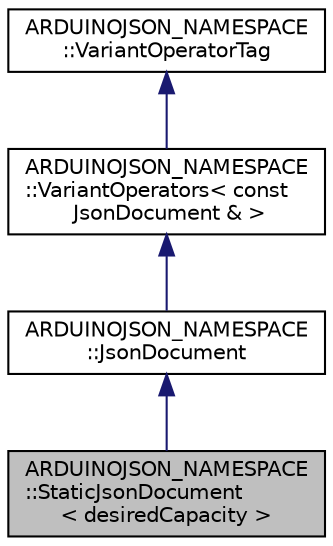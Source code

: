 digraph "ARDUINOJSON_NAMESPACE::StaticJsonDocument&lt; desiredCapacity &gt;"
{
 // LATEX_PDF_SIZE
  edge [fontname="Helvetica",fontsize="10",labelfontname="Helvetica",labelfontsize="10"];
  node [fontname="Helvetica",fontsize="10",shape=record];
  Node1 [label="ARDUINOJSON_NAMESPACE\l::StaticJsonDocument\l\< desiredCapacity \>",height=0.2,width=0.4,color="black", fillcolor="grey75", style="filled", fontcolor="black",tooltip=" "];
  Node2 -> Node1 [dir="back",color="midnightblue",fontsize="10",style="solid"];
  Node2 [label="ARDUINOJSON_NAMESPACE\l::JsonDocument",height=0.2,width=0.4,color="black", fillcolor="white", style="filled",URL="$classARDUINOJSON__NAMESPACE_1_1JsonDocument.html",tooltip=" "];
  Node3 -> Node2 [dir="back",color="midnightblue",fontsize="10",style="solid"];
  Node3 [label="ARDUINOJSON_NAMESPACE\l::VariantOperators\< const\l JsonDocument & \>",height=0.2,width=0.4,color="black", fillcolor="white", style="filled",URL="$structARDUINOJSON__NAMESPACE_1_1VariantOperators.html",tooltip=" "];
  Node4 -> Node3 [dir="back",color="midnightblue",fontsize="10",style="solid"];
  Node4 [label="ARDUINOJSON_NAMESPACE\l::VariantOperatorTag",height=0.2,width=0.4,color="black", fillcolor="white", style="filled",URL="$structARDUINOJSON__NAMESPACE_1_1VariantOperatorTag.html",tooltip=" "];
}
